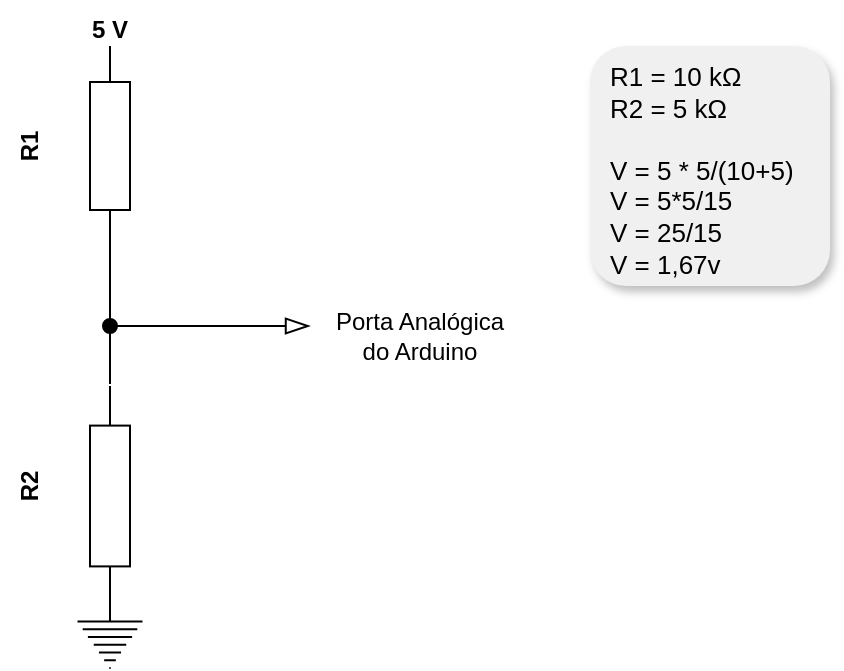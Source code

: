 <mxfile version="24.6.4" type="google">
  <diagram name="Page-1" id="5YeUWPuLejeLJqlVSPs9">
    <mxGraphModel grid="0" page="1" gridSize="10" guides="1" tooltips="1" connect="1" arrows="1" fold="1" pageScale="1" pageWidth="827" pageHeight="1169" math="0" shadow="0">
      <root>
        <mxCell id="0" />
        <mxCell id="1" parent="0" />
        <mxCell id="7f4-ustHF4FOEdh1Qb2B-1" value="" style="pointerEvents=1;verticalLabelPosition=bottom;shadow=0;dashed=0;align=center;html=1;verticalAlign=top;shape=mxgraph.electrical.resistors.resistor_1;direction=south;strokeWidth=1;perimeterSpacing=1;strokeColor=default;" vertex="1" parent="1">
          <mxGeometry x="140" y="263" width="20" height="110" as="geometry" />
        </mxCell>
        <mxCell id="7f4-ustHF4FOEdh1Qb2B-3" value="" style="edgeStyle=orthogonalEdgeStyle;rounded=0;orthogonalLoop=1;jettySize=auto;html=1;endArrow=none;endFill=0;" edge="1" parent="1" source="7f4-ustHF4FOEdh1Qb2B-1" target="7f4-ustHF4FOEdh1Qb2B-2">
          <mxGeometry relative="1" as="geometry" />
        </mxCell>
        <mxCell id="7f4-ustHF4FOEdh1Qb2B-2" value="" style="pointerEvents=1;verticalLabelPosition=bottom;shadow=0;dashed=0;align=center;html=1;verticalAlign=top;shape=mxgraph.electrical.resistors.resistor_1;direction=south;" vertex="1" parent="1">
          <mxGeometry x="140" y="93" width="20" height="100" as="geometry" />
        </mxCell>
        <mxCell id="7f4-ustHF4FOEdh1Qb2B-4" value="R1" style="text;strokeColor=none;align=center;fillColor=none;html=1;verticalAlign=middle;whiteSpace=wrap;rounded=0;rotation=270;fontStyle=1" vertex="1" parent="1">
          <mxGeometry x="80" y="128" width="60" height="30" as="geometry" />
        </mxCell>
        <mxCell id="7f4-ustHF4FOEdh1Qb2B-5" value="R2" style="text;strokeColor=none;align=center;fillColor=none;html=1;verticalAlign=middle;whiteSpace=wrap;rounded=0;rotation=270;fontStyle=1" vertex="1" parent="1">
          <mxGeometry x="80" y="298" width="60" height="30" as="geometry" />
        </mxCell>
        <mxCell id="7f4-ustHF4FOEdh1Qb2B-7" value="" style="orthogonalLoop=1;jettySize=auto;html=1;rounded=0;endArrow=blockThin;endFill=0;endSize=10;startSize=7;sourcePerimeterSpacing=3;flowAnimation=0;jumpStyle=none;targetPerimeterSpacing=10;strokeColor=default;startArrow=oval;startFill=1;" edge="1" parent="1">
          <mxGeometry width="80" relative="1" as="geometry">
            <mxPoint x="150" y="233" as="sourcePoint" />
            <mxPoint x="250" y="233" as="targetPoint" />
          </mxGeometry>
        </mxCell>
        <mxCell id="7f4-ustHF4FOEdh1Qb2B-8" value="Porta Analógica&lt;div&gt;do Arduino&lt;/div&gt;" style="text;strokeColor=none;align=center;fillColor=none;html=1;verticalAlign=middle;whiteSpace=wrap;rounded=0;" vertex="1" parent="1">
          <mxGeometry x="260" y="223" width="90" height="30" as="geometry" />
        </mxCell>
        <mxCell id="7f4-ustHF4FOEdh1Qb2B-9" value="5 V" style="text;strokeColor=none;align=center;fillColor=none;html=1;verticalAlign=middle;whiteSpace=wrap;rounded=0;fontStyle=1" vertex="1" parent="1">
          <mxGeometry x="120" y="70" width="60" height="30" as="geometry" />
        </mxCell>
        <mxCell id="7f4-ustHF4FOEdh1Qb2B-13" value="" style="pointerEvents=1;verticalLabelPosition=bottom;shadow=0;dashed=0;align=center;html=1;verticalAlign=top;shape=mxgraph.electrical.signal_sources.protective_earth;" vertex="1" parent="1">
          <mxGeometry x="133.75" y="373" width="32.5" height="31" as="geometry" />
        </mxCell>
        <mxCell id="7f4-ustHF4FOEdh1Qb2B-17" value="R1 = 10 kΩ&lt;br&gt;R2 = 5 kΩ&lt;br&gt;&lt;br&gt;V = 5 *&amp;nbsp;5/(10+5)&lt;br&gt;V = 5*5/15&lt;br&gt;V = 25/15&lt;br&gt;V = 1,67v" style="text;align=left;verticalAlign=top;rounded=1;fontSize=13;strokeColor=none;fillColor=#F0F0F0;shadow=1;glass=0;horizontal=1;labelBorderColor=none;textShadow=0;labelBackgroundColor=none;whiteSpace=wrap;html=1;spacingTop=1;spacingLeft=8;" vertex="1" parent="1">
          <mxGeometry x="390" y="93" width="120" height="120" as="geometry" />
        </mxCell>
      </root>
    </mxGraphModel>
  </diagram>
</mxfile>
